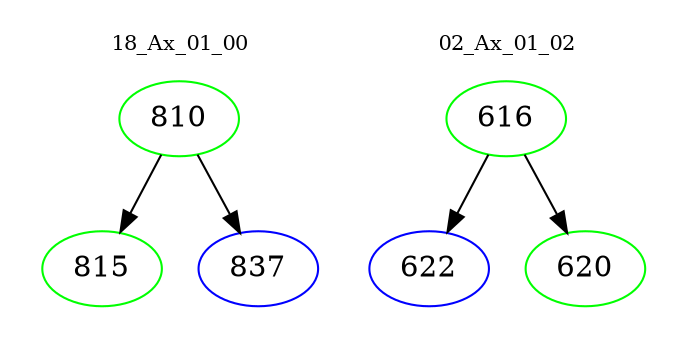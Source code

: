 digraph{
subgraph cluster_0 {
color = white
label = "18_Ax_01_00";
fontsize=10;
T0_810 [label="810", color="green"]
T0_810 -> T0_815 [color="black"]
T0_815 [label="815", color="green"]
T0_810 -> T0_837 [color="black"]
T0_837 [label="837", color="blue"]
}
subgraph cluster_1 {
color = white
label = "02_Ax_01_02";
fontsize=10;
T1_616 [label="616", color="green"]
T1_616 -> T1_622 [color="black"]
T1_622 [label="622", color="blue"]
T1_616 -> T1_620 [color="black"]
T1_620 [label="620", color="green"]
}
}
